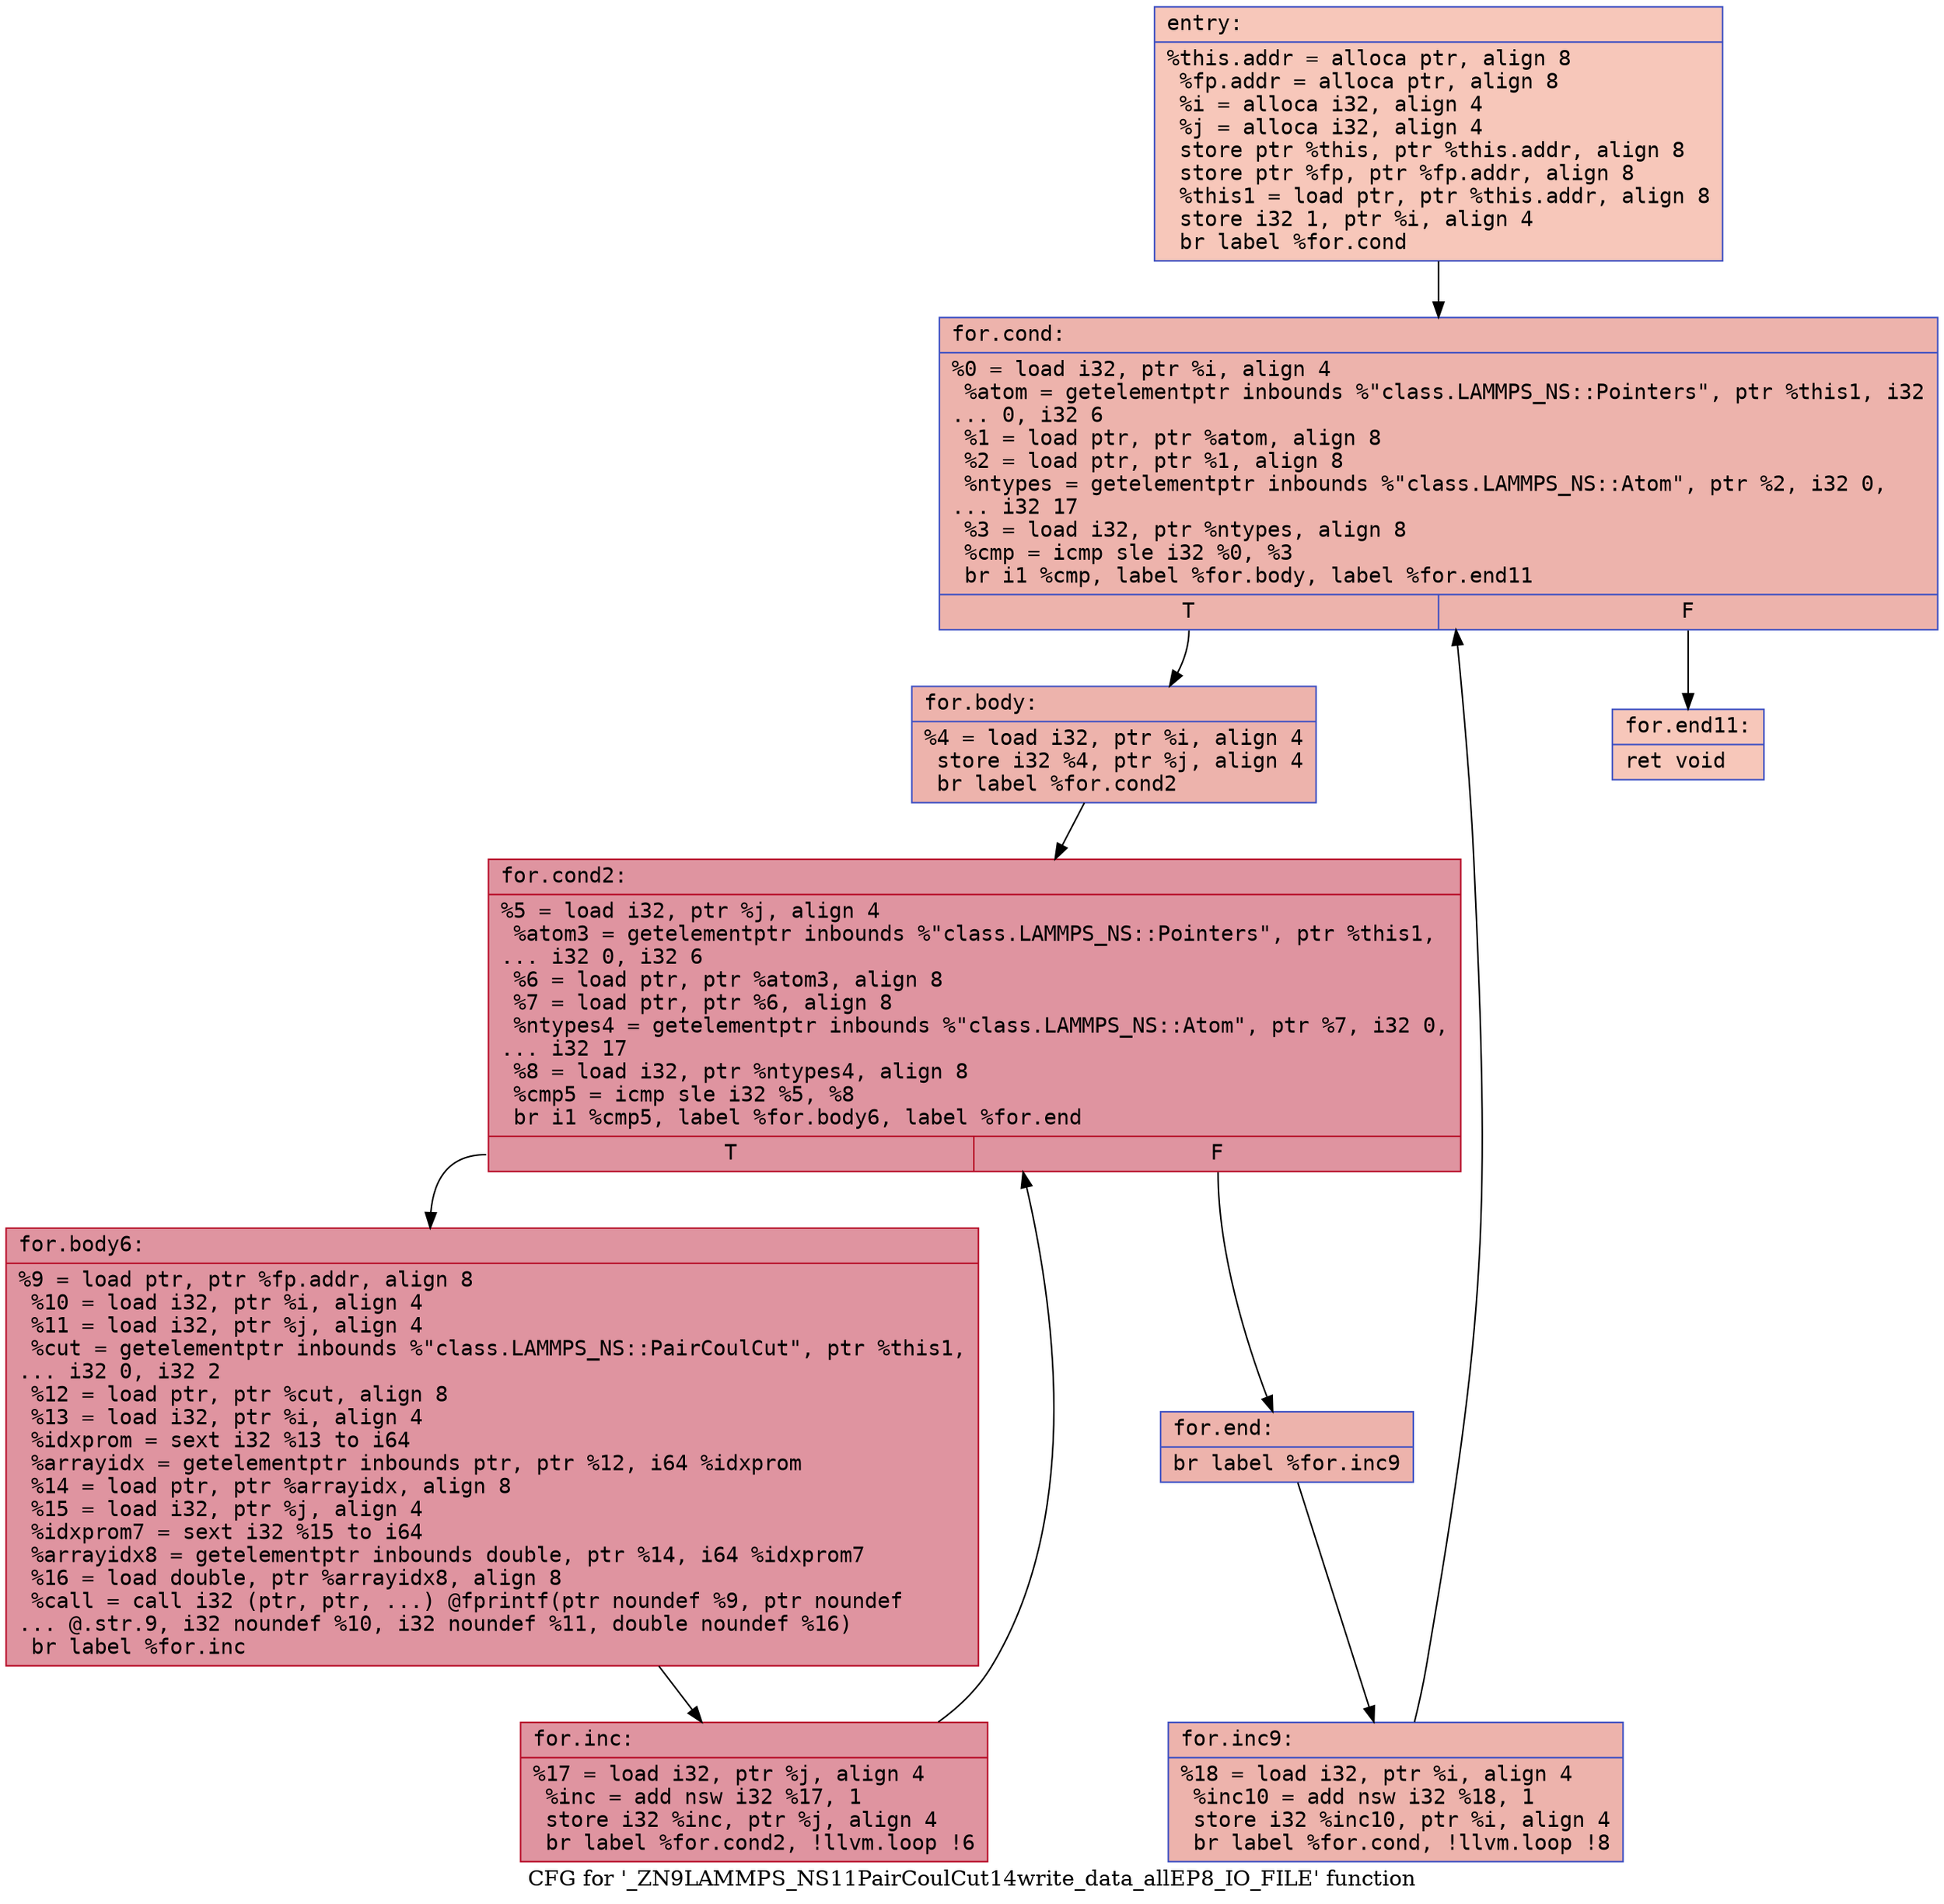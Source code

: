 digraph "CFG for '_ZN9LAMMPS_NS11PairCoulCut14write_data_allEP8_IO_FILE' function" {
	label="CFG for '_ZN9LAMMPS_NS11PairCoulCut14write_data_allEP8_IO_FILE' function";

	Node0x56011ebfa0a0 [shape=record,color="#3d50c3ff", style=filled, fillcolor="#ec7f6370" fontname="Courier",label="{entry:\l|  %this.addr = alloca ptr, align 8\l  %fp.addr = alloca ptr, align 8\l  %i = alloca i32, align 4\l  %j = alloca i32, align 4\l  store ptr %this, ptr %this.addr, align 8\l  store ptr %fp, ptr %fp.addr, align 8\l  %this1 = load ptr, ptr %this.addr, align 8\l  store i32 1, ptr %i, align 4\l  br label %for.cond\l}"];
	Node0x56011ebfa0a0 -> Node0x56011ebfa4e0[tooltip="entry -> for.cond\nProbability 100.00%" ];
	Node0x56011ebfa4e0 [shape=record,color="#3d50c3ff", style=filled, fillcolor="#d6524470" fontname="Courier",label="{for.cond:\l|  %0 = load i32, ptr %i, align 4\l  %atom = getelementptr inbounds %\"class.LAMMPS_NS::Pointers\", ptr %this1, i32\l... 0, i32 6\l  %1 = load ptr, ptr %atom, align 8\l  %2 = load ptr, ptr %1, align 8\l  %ntypes = getelementptr inbounds %\"class.LAMMPS_NS::Atom\", ptr %2, i32 0,\l... i32 17\l  %3 = load i32, ptr %ntypes, align 8\l  %cmp = icmp sle i32 %0, %3\l  br i1 %cmp, label %for.body, label %for.end11\l|{<s0>T|<s1>F}}"];
	Node0x56011ebfa4e0:s0 -> Node0x56011ebfaa40[tooltip="for.cond -> for.body\nProbability 96.88%" ];
	Node0x56011ebfa4e0:s1 -> Node0x56011ebfac60[tooltip="for.cond -> for.end11\nProbability 3.12%" ];
	Node0x56011ebfaa40 [shape=record,color="#3d50c3ff", style=filled, fillcolor="#d6524470" fontname="Courier",label="{for.body:\l|  %4 = load i32, ptr %i, align 4\l  store i32 %4, ptr %j, align 4\l  br label %for.cond2\l}"];
	Node0x56011ebfaa40 -> Node0x56011ebfaeb0[tooltip="for.body -> for.cond2\nProbability 100.00%" ];
	Node0x56011ebfaeb0 [shape=record,color="#b70d28ff", style=filled, fillcolor="#b70d2870" fontname="Courier",label="{for.cond2:\l|  %5 = load i32, ptr %j, align 4\l  %atom3 = getelementptr inbounds %\"class.LAMMPS_NS::Pointers\", ptr %this1,\l... i32 0, i32 6\l  %6 = load ptr, ptr %atom3, align 8\l  %7 = load ptr, ptr %6, align 8\l  %ntypes4 = getelementptr inbounds %\"class.LAMMPS_NS::Atom\", ptr %7, i32 0,\l... i32 17\l  %8 = load i32, ptr %ntypes4, align 8\l  %cmp5 = icmp sle i32 %5, %8\l  br i1 %cmp5, label %for.body6, label %for.end\l|{<s0>T|<s1>F}}"];
	Node0x56011ebfaeb0:s0 -> Node0x56011ebfb410[tooltip="for.cond2 -> for.body6\nProbability 96.88%" ];
	Node0x56011ebfaeb0:s1 -> Node0x56011ebfb490[tooltip="for.cond2 -> for.end\nProbability 3.12%" ];
	Node0x56011ebfb410 [shape=record,color="#b70d28ff", style=filled, fillcolor="#b70d2870" fontname="Courier",label="{for.body6:\l|  %9 = load ptr, ptr %fp.addr, align 8\l  %10 = load i32, ptr %i, align 4\l  %11 = load i32, ptr %j, align 4\l  %cut = getelementptr inbounds %\"class.LAMMPS_NS::PairCoulCut\", ptr %this1,\l... i32 0, i32 2\l  %12 = load ptr, ptr %cut, align 8\l  %13 = load i32, ptr %i, align 4\l  %idxprom = sext i32 %13 to i64\l  %arrayidx = getelementptr inbounds ptr, ptr %12, i64 %idxprom\l  %14 = load ptr, ptr %arrayidx, align 8\l  %15 = load i32, ptr %j, align 4\l  %idxprom7 = sext i32 %15 to i64\l  %arrayidx8 = getelementptr inbounds double, ptr %14, i64 %idxprom7\l  %16 = load double, ptr %arrayidx8, align 8\l  %call = call i32 (ptr, ptr, ...) @fprintf(ptr noundef %9, ptr noundef\l... @.str.9, i32 noundef %10, i32 noundef %11, double noundef %16)\l  br label %for.inc\l}"];
	Node0x56011ebfb410 -> Node0x56011ebfc070[tooltip="for.body6 -> for.inc\nProbability 100.00%" ];
	Node0x56011ebfc070 [shape=record,color="#b70d28ff", style=filled, fillcolor="#b70d2870" fontname="Courier",label="{for.inc:\l|  %17 = load i32, ptr %j, align 4\l  %inc = add nsw i32 %17, 1\l  store i32 %inc, ptr %j, align 4\l  br label %for.cond2, !llvm.loop !6\l}"];
	Node0x56011ebfc070 -> Node0x56011ebfaeb0[tooltip="for.inc -> for.cond2\nProbability 100.00%" ];
	Node0x56011ebfb490 [shape=record,color="#3d50c3ff", style=filled, fillcolor="#d6524470" fontname="Courier",label="{for.end:\l|  br label %for.inc9\l}"];
	Node0x56011ebfb490 -> Node0x56011ebfc460[tooltip="for.end -> for.inc9\nProbability 100.00%" ];
	Node0x56011ebfc460 [shape=record,color="#3d50c3ff", style=filled, fillcolor="#d6524470" fontname="Courier",label="{for.inc9:\l|  %18 = load i32, ptr %i, align 4\l  %inc10 = add nsw i32 %18, 1\l  store i32 %inc10, ptr %i, align 4\l  br label %for.cond, !llvm.loop !8\l}"];
	Node0x56011ebfc460 -> Node0x56011ebfa4e0[tooltip="for.inc9 -> for.cond\nProbability 100.00%" ];
	Node0x56011ebfac60 [shape=record,color="#3d50c3ff", style=filled, fillcolor="#ec7f6370" fontname="Courier",label="{for.end11:\l|  ret void\l}"];
}
